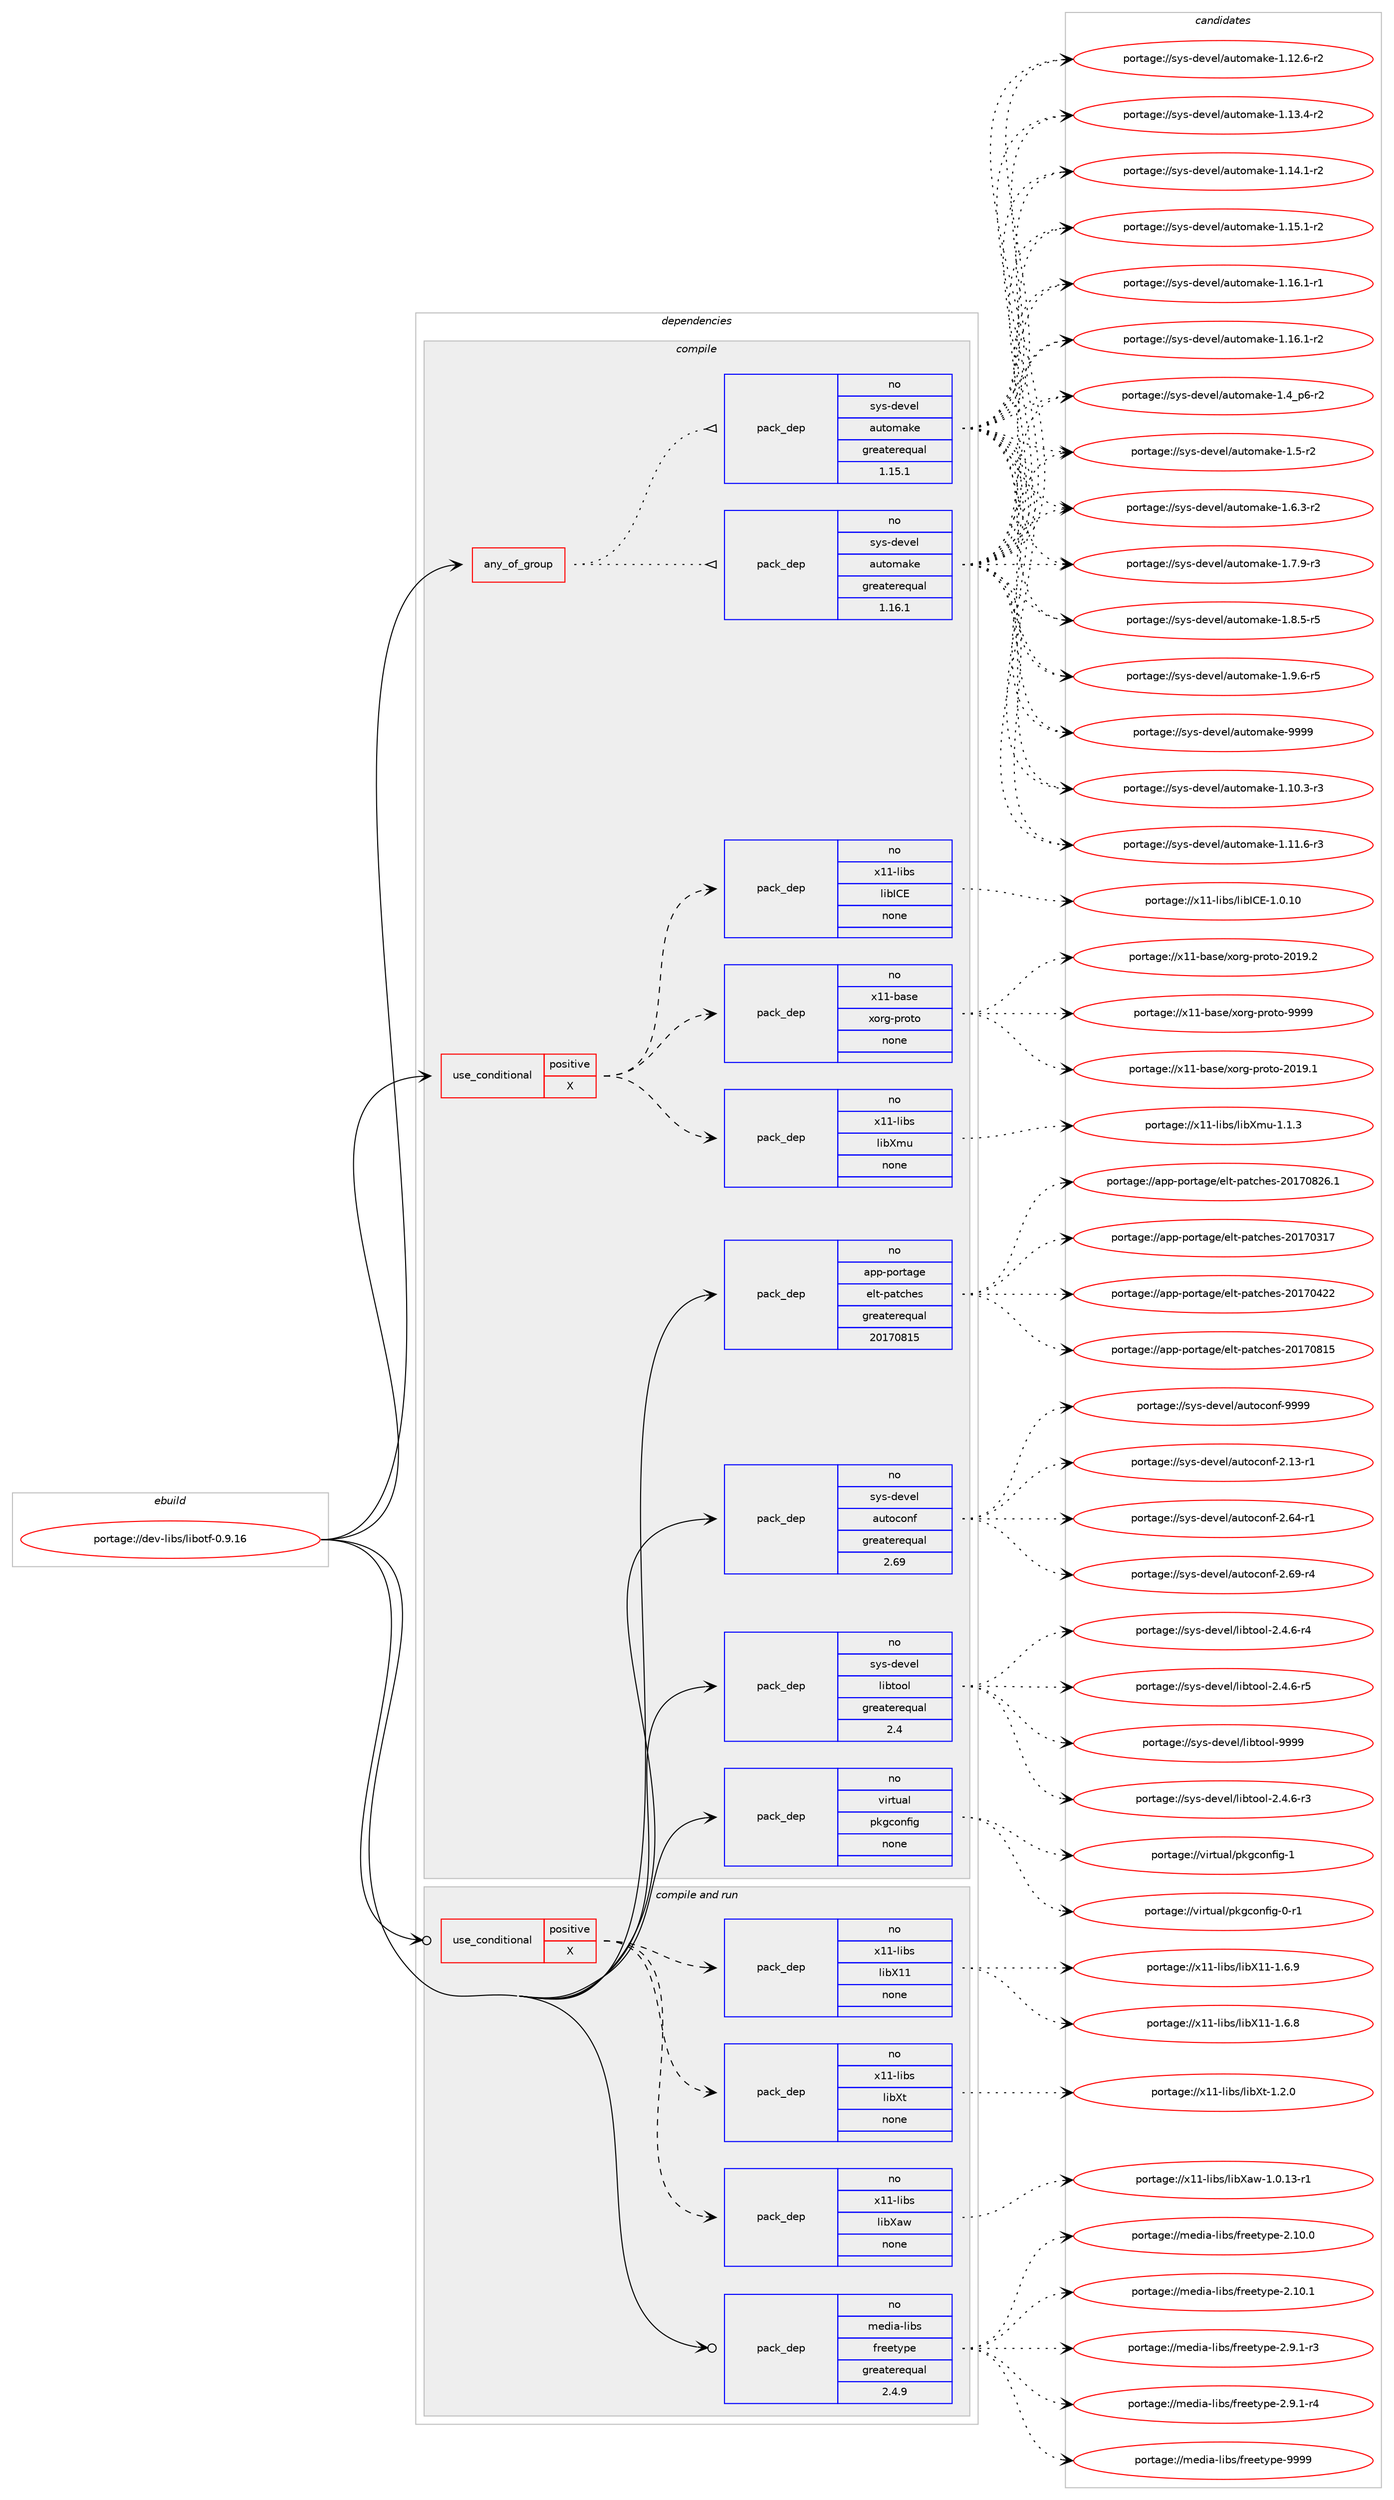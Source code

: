 digraph prolog {

# *************
# Graph options
# *************

newrank=true;
concentrate=true;
compound=true;
graph [rankdir=LR,fontname=Helvetica,fontsize=10,ranksep=1.5];#, ranksep=2.5, nodesep=0.2];
edge  [arrowhead=vee];
node  [fontname=Helvetica,fontsize=10];

# **********
# The ebuild
# **********

subgraph cluster_leftcol {
color=gray;
rank=same;
label=<<i>ebuild</i>>;
id [label="portage://dev-libs/libotf-0.9.16", color=red, width=4, href="../dev-libs/libotf-0.9.16.svg"];
}

# ****************
# The dependencies
# ****************

subgraph cluster_midcol {
color=gray;
label=<<i>dependencies</i>>;
subgraph cluster_compile {
fillcolor="#eeeeee";
style=filled;
label=<<i>compile</i>>;
subgraph any2974 {
dependency101478 [label=<<TABLE BORDER="0" CELLBORDER="1" CELLSPACING="0" CELLPADDING="4"><TR><TD CELLPADDING="10">any_of_group</TD></TR></TABLE>>, shape=none, color=red];subgraph pack77253 {
dependency101479 [label=<<TABLE BORDER="0" CELLBORDER="1" CELLSPACING="0" CELLPADDING="4" WIDTH="220"><TR><TD ROWSPAN="6" CELLPADDING="30">pack_dep</TD></TR><TR><TD WIDTH="110">no</TD></TR><TR><TD>sys-devel</TD></TR><TR><TD>automake</TD></TR><TR><TD>greaterequal</TD></TR><TR><TD>1.16.1</TD></TR></TABLE>>, shape=none, color=blue];
}
dependency101478:e -> dependency101479:w [weight=20,style="dotted",arrowhead="oinv"];
subgraph pack77254 {
dependency101480 [label=<<TABLE BORDER="0" CELLBORDER="1" CELLSPACING="0" CELLPADDING="4" WIDTH="220"><TR><TD ROWSPAN="6" CELLPADDING="30">pack_dep</TD></TR><TR><TD WIDTH="110">no</TD></TR><TR><TD>sys-devel</TD></TR><TR><TD>automake</TD></TR><TR><TD>greaterequal</TD></TR><TR><TD>1.15.1</TD></TR></TABLE>>, shape=none, color=blue];
}
dependency101478:e -> dependency101480:w [weight=20,style="dotted",arrowhead="oinv"];
}
id:e -> dependency101478:w [weight=20,style="solid",arrowhead="vee"];
subgraph cond21192 {
dependency101481 [label=<<TABLE BORDER="0" CELLBORDER="1" CELLSPACING="0" CELLPADDING="4"><TR><TD ROWSPAN="3" CELLPADDING="10">use_conditional</TD></TR><TR><TD>positive</TD></TR><TR><TD>X</TD></TR></TABLE>>, shape=none, color=red];
subgraph pack77255 {
dependency101482 [label=<<TABLE BORDER="0" CELLBORDER="1" CELLSPACING="0" CELLPADDING="4" WIDTH="220"><TR><TD ROWSPAN="6" CELLPADDING="30">pack_dep</TD></TR><TR><TD WIDTH="110">no</TD></TR><TR><TD>x11-base</TD></TR><TR><TD>xorg-proto</TD></TR><TR><TD>none</TD></TR><TR><TD></TD></TR></TABLE>>, shape=none, color=blue];
}
dependency101481:e -> dependency101482:w [weight=20,style="dashed",arrowhead="vee"];
subgraph pack77256 {
dependency101483 [label=<<TABLE BORDER="0" CELLBORDER="1" CELLSPACING="0" CELLPADDING="4" WIDTH="220"><TR><TD ROWSPAN="6" CELLPADDING="30">pack_dep</TD></TR><TR><TD WIDTH="110">no</TD></TR><TR><TD>x11-libs</TD></TR><TR><TD>libICE</TD></TR><TR><TD>none</TD></TR><TR><TD></TD></TR></TABLE>>, shape=none, color=blue];
}
dependency101481:e -> dependency101483:w [weight=20,style="dashed",arrowhead="vee"];
subgraph pack77257 {
dependency101484 [label=<<TABLE BORDER="0" CELLBORDER="1" CELLSPACING="0" CELLPADDING="4" WIDTH="220"><TR><TD ROWSPAN="6" CELLPADDING="30">pack_dep</TD></TR><TR><TD WIDTH="110">no</TD></TR><TR><TD>x11-libs</TD></TR><TR><TD>libXmu</TD></TR><TR><TD>none</TD></TR><TR><TD></TD></TR></TABLE>>, shape=none, color=blue];
}
dependency101481:e -> dependency101484:w [weight=20,style="dashed",arrowhead="vee"];
}
id:e -> dependency101481:w [weight=20,style="solid",arrowhead="vee"];
subgraph pack77258 {
dependency101485 [label=<<TABLE BORDER="0" CELLBORDER="1" CELLSPACING="0" CELLPADDING="4" WIDTH="220"><TR><TD ROWSPAN="6" CELLPADDING="30">pack_dep</TD></TR><TR><TD WIDTH="110">no</TD></TR><TR><TD>app-portage</TD></TR><TR><TD>elt-patches</TD></TR><TR><TD>greaterequal</TD></TR><TR><TD>20170815</TD></TR></TABLE>>, shape=none, color=blue];
}
id:e -> dependency101485:w [weight=20,style="solid",arrowhead="vee"];
subgraph pack77259 {
dependency101486 [label=<<TABLE BORDER="0" CELLBORDER="1" CELLSPACING="0" CELLPADDING="4" WIDTH="220"><TR><TD ROWSPAN="6" CELLPADDING="30">pack_dep</TD></TR><TR><TD WIDTH="110">no</TD></TR><TR><TD>sys-devel</TD></TR><TR><TD>autoconf</TD></TR><TR><TD>greaterequal</TD></TR><TR><TD>2.69</TD></TR></TABLE>>, shape=none, color=blue];
}
id:e -> dependency101486:w [weight=20,style="solid",arrowhead="vee"];
subgraph pack77260 {
dependency101487 [label=<<TABLE BORDER="0" CELLBORDER="1" CELLSPACING="0" CELLPADDING="4" WIDTH="220"><TR><TD ROWSPAN="6" CELLPADDING="30">pack_dep</TD></TR><TR><TD WIDTH="110">no</TD></TR><TR><TD>sys-devel</TD></TR><TR><TD>libtool</TD></TR><TR><TD>greaterequal</TD></TR><TR><TD>2.4</TD></TR></TABLE>>, shape=none, color=blue];
}
id:e -> dependency101487:w [weight=20,style="solid",arrowhead="vee"];
subgraph pack77261 {
dependency101488 [label=<<TABLE BORDER="0" CELLBORDER="1" CELLSPACING="0" CELLPADDING="4" WIDTH="220"><TR><TD ROWSPAN="6" CELLPADDING="30">pack_dep</TD></TR><TR><TD WIDTH="110">no</TD></TR><TR><TD>virtual</TD></TR><TR><TD>pkgconfig</TD></TR><TR><TD>none</TD></TR><TR><TD></TD></TR></TABLE>>, shape=none, color=blue];
}
id:e -> dependency101488:w [weight=20,style="solid",arrowhead="vee"];
}
subgraph cluster_compileandrun {
fillcolor="#eeeeee";
style=filled;
label=<<i>compile and run</i>>;
subgraph cond21193 {
dependency101489 [label=<<TABLE BORDER="0" CELLBORDER="1" CELLSPACING="0" CELLPADDING="4"><TR><TD ROWSPAN="3" CELLPADDING="10">use_conditional</TD></TR><TR><TD>positive</TD></TR><TR><TD>X</TD></TR></TABLE>>, shape=none, color=red];
subgraph pack77262 {
dependency101490 [label=<<TABLE BORDER="0" CELLBORDER="1" CELLSPACING="0" CELLPADDING="4" WIDTH="220"><TR><TD ROWSPAN="6" CELLPADDING="30">pack_dep</TD></TR><TR><TD WIDTH="110">no</TD></TR><TR><TD>x11-libs</TD></TR><TR><TD>libX11</TD></TR><TR><TD>none</TD></TR><TR><TD></TD></TR></TABLE>>, shape=none, color=blue];
}
dependency101489:e -> dependency101490:w [weight=20,style="dashed",arrowhead="vee"];
subgraph pack77263 {
dependency101491 [label=<<TABLE BORDER="0" CELLBORDER="1" CELLSPACING="0" CELLPADDING="4" WIDTH="220"><TR><TD ROWSPAN="6" CELLPADDING="30">pack_dep</TD></TR><TR><TD WIDTH="110">no</TD></TR><TR><TD>x11-libs</TD></TR><TR><TD>libXaw</TD></TR><TR><TD>none</TD></TR><TR><TD></TD></TR></TABLE>>, shape=none, color=blue];
}
dependency101489:e -> dependency101491:w [weight=20,style="dashed",arrowhead="vee"];
subgraph pack77264 {
dependency101492 [label=<<TABLE BORDER="0" CELLBORDER="1" CELLSPACING="0" CELLPADDING="4" WIDTH="220"><TR><TD ROWSPAN="6" CELLPADDING="30">pack_dep</TD></TR><TR><TD WIDTH="110">no</TD></TR><TR><TD>x11-libs</TD></TR><TR><TD>libXt</TD></TR><TR><TD>none</TD></TR><TR><TD></TD></TR></TABLE>>, shape=none, color=blue];
}
dependency101489:e -> dependency101492:w [weight=20,style="dashed",arrowhead="vee"];
}
id:e -> dependency101489:w [weight=20,style="solid",arrowhead="odotvee"];
subgraph pack77265 {
dependency101493 [label=<<TABLE BORDER="0" CELLBORDER="1" CELLSPACING="0" CELLPADDING="4" WIDTH="220"><TR><TD ROWSPAN="6" CELLPADDING="30">pack_dep</TD></TR><TR><TD WIDTH="110">no</TD></TR><TR><TD>media-libs</TD></TR><TR><TD>freetype</TD></TR><TR><TD>greaterequal</TD></TR><TR><TD>2.4.9</TD></TR></TABLE>>, shape=none, color=blue];
}
id:e -> dependency101493:w [weight=20,style="solid",arrowhead="odotvee"];
}
subgraph cluster_run {
fillcolor="#eeeeee";
style=filled;
label=<<i>run</i>>;
}
}

# **************
# The candidates
# **************

subgraph cluster_choices {
rank=same;
color=gray;
label=<<i>candidates</i>>;

subgraph choice77253 {
color=black;
nodesep=1;
choiceportage11512111545100101118101108479711711611110997107101454946494846514511451 [label="portage://sys-devel/automake-1.10.3-r3", color=red, width=4,href="../sys-devel/automake-1.10.3-r3.svg"];
choiceportage11512111545100101118101108479711711611110997107101454946494946544511451 [label="portage://sys-devel/automake-1.11.6-r3", color=red, width=4,href="../sys-devel/automake-1.11.6-r3.svg"];
choiceportage11512111545100101118101108479711711611110997107101454946495046544511450 [label="portage://sys-devel/automake-1.12.6-r2", color=red, width=4,href="../sys-devel/automake-1.12.6-r2.svg"];
choiceportage11512111545100101118101108479711711611110997107101454946495146524511450 [label="portage://sys-devel/automake-1.13.4-r2", color=red, width=4,href="../sys-devel/automake-1.13.4-r2.svg"];
choiceportage11512111545100101118101108479711711611110997107101454946495246494511450 [label="portage://sys-devel/automake-1.14.1-r2", color=red, width=4,href="../sys-devel/automake-1.14.1-r2.svg"];
choiceportage11512111545100101118101108479711711611110997107101454946495346494511450 [label="portage://sys-devel/automake-1.15.1-r2", color=red, width=4,href="../sys-devel/automake-1.15.1-r2.svg"];
choiceportage11512111545100101118101108479711711611110997107101454946495446494511449 [label="portage://sys-devel/automake-1.16.1-r1", color=red, width=4,href="../sys-devel/automake-1.16.1-r1.svg"];
choiceportage11512111545100101118101108479711711611110997107101454946495446494511450 [label="portage://sys-devel/automake-1.16.1-r2", color=red, width=4,href="../sys-devel/automake-1.16.1-r2.svg"];
choiceportage115121115451001011181011084797117116111109971071014549465295112544511450 [label="portage://sys-devel/automake-1.4_p6-r2", color=red, width=4,href="../sys-devel/automake-1.4_p6-r2.svg"];
choiceportage11512111545100101118101108479711711611110997107101454946534511450 [label="portage://sys-devel/automake-1.5-r2", color=red, width=4,href="../sys-devel/automake-1.5-r2.svg"];
choiceportage115121115451001011181011084797117116111109971071014549465446514511450 [label="portage://sys-devel/automake-1.6.3-r2", color=red, width=4,href="../sys-devel/automake-1.6.3-r2.svg"];
choiceportage115121115451001011181011084797117116111109971071014549465546574511451 [label="portage://sys-devel/automake-1.7.9-r3", color=red, width=4,href="../sys-devel/automake-1.7.9-r3.svg"];
choiceportage115121115451001011181011084797117116111109971071014549465646534511453 [label="portage://sys-devel/automake-1.8.5-r5", color=red, width=4,href="../sys-devel/automake-1.8.5-r5.svg"];
choiceportage115121115451001011181011084797117116111109971071014549465746544511453 [label="portage://sys-devel/automake-1.9.6-r5", color=red, width=4,href="../sys-devel/automake-1.9.6-r5.svg"];
choiceportage115121115451001011181011084797117116111109971071014557575757 [label="portage://sys-devel/automake-9999", color=red, width=4,href="../sys-devel/automake-9999.svg"];
dependency101479:e -> choiceportage11512111545100101118101108479711711611110997107101454946494846514511451:w [style=dotted,weight="100"];
dependency101479:e -> choiceportage11512111545100101118101108479711711611110997107101454946494946544511451:w [style=dotted,weight="100"];
dependency101479:e -> choiceportage11512111545100101118101108479711711611110997107101454946495046544511450:w [style=dotted,weight="100"];
dependency101479:e -> choiceportage11512111545100101118101108479711711611110997107101454946495146524511450:w [style=dotted,weight="100"];
dependency101479:e -> choiceportage11512111545100101118101108479711711611110997107101454946495246494511450:w [style=dotted,weight="100"];
dependency101479:e -> choiceportage11512111545100101118101108479711711611110997107101454946495346494511450:w [style=dotted,weight="100"];
dependency101479:e -> choiceportage11512111545100101118101108479711711611110997107101454946495446494511449:w [style=dotted,weight="100"];
dependency101479:e -> choiceportage11512111545100101118101108479711711611110997107101454946495446494511450:w [style=dotted,weight="100"];
dependency101479:e -> choiceportage115121115451001011181011084797117116111109971071014549465295112544511450:w [style=dotted,weight="100"];
dependency101479:e -> choiceportage11512111545100101118101108479711711611110997107101454946534511450:w [style=dotted,weight="100"];
dependency101479:e -> choiceportage115121115451001011181011084797117116111109971071014549465446514511450:w [style=dotted,weight="100"];
dependency101479:e -> choiceportage115121115451001011181011084797117116111109971071014549465546574511451:w [style=dotted,weight="100"];
dependency101479:e -> choiceportage115121115451001011181011084797117116111109971071014549465646534511453:w [style=dotted,weight="100"];
dependency101479:e -> choiceportage115121115451001011181011084797117116111109971071014549465746544511453:w [style=dotted,weight="100"];
dependency101479:e -> choiceportage115121115451001011181011084797117116111109971071014557575757:w [style=dotted,weight="100"];
}
subgraph choice77254 {
color=black;
nodesep=1;
choiceportage11512111545100101118101108479711711611110997107101454946494846514511451 [label="portage://sys-devel/automake-1.10.3-r3", color=red, width=4,href="../sys-devel/automake-1.10.3-r3.svg"];
choiceportage11512111545100101118101108479711711611110997107101454946494946544511451 [label="portage://sys-devel/automake-1.11.6-r3", color=red, width=4,href="../sys-devel/automake-1.11.6-r3.svg"];
choiceportage11512111545100101118101108479711711611110997107101454946495046544511450 [label="portage://sys-devel/automake-1.12.6-r2", color=red, width=4,href="../sys-devel/automake-1.12.6-r2.svg"];
choiceportage11512111545100101118101108479711711611110997107101454946495146524511450 [label="portage://sys-devel/automake-1.13.4-r2", color=red, width=4,href="../sys-devel/automake-1.13.4-r2.svg"];
choiceportage11512111545100101118101108479711711611110997107101454946495246494511450 [label="portage://sys-devel/automake-1.14.1-r2", color=red, width=4,href="../sys-devel/automake-1.14.1-r2.svg"];
choiceportage11512111545100101118101108479711711611110997107101454946495346494511450 [label="portage://sys-devel/automake-1.15.1-r2", color=red, width=4,href="../sys-devel/automake-1.15.1-r2.svg"];
choiceportage11512111545100101118101108479711711611110997107101454946495446494511449 [label="portage://sys-devel/automake-1.16.1-r1", color=red, width=4,href="../sys-devel/automake-1.16.1-r1.svg"];
choiceportage11512111545100101118101108479711711611110997107101454946495446494511450 [label="portage://sys-devel/automake-1.16.1-r2", color=red, width=4,href="../sys-devel/automake-1.16.1-r2.svg"];
choiceportage115121115451001011181011084797117116111109971071014549465295112544511450 [label="portage://sys-devel/automake-1.4_p6-r2", color=red, width=4,href="../sys-devel/automake-1.4_p6-r2.svg"];
choiceportage11512111545100101118101108479711711611110997107101454946534511450 [label="portage://sys-devel/automake-1.5-r2", color=red, width=4,href="../sys-devel/automake-1.5-r2.svg"];
choiceportage115121115451001011181011084797117116111109971071014549465446514511450 [label="portage://sys-devel/automake-1.6.3-r2", color=red, width=4,href="../sys-devel/automake-1.6.3-r2.svg"];
choiceportage115121115451001011181011084797117116111109971071014549465546574511451 [label="portage://sys-devel/automake-1.7.9-r3", color=red, width=4,href="../sys-devel/automake-1.7.9-r3.svg"];
choiceportage115121115451001011181011084797117116111109971071014549465646534511453 [label="portage://sys-devel/automake-1.8.5-r5", color=red, width=4,href="../sys-devel/automake-1.8.5-r5.svg"];
choiceportage115121115451001011181011084797117116111109971071014549465746544511453 [label="portage://sys-devel/automake-1.9.6-r5", color=red, width=4,href="../sys-devel/automake-1.9.6-r5.svg"];
choiceportage115121115451001011181011084797117116111109971071014557575757 [label="portage://sys-devel/automake-9999", color=red, width=4,href="../sys-devel/automake-9999.svg"];
dependency101480:e -> choiceportage11512111545100101118101108479711711611110997107101454946494846514511451:w [style=dotted,weight="100"];
dependency101480:e -> choiceportage11512111545100101118101108479711711611110997107101454946494946544511451:w [style=dotted,weight="100"];
dependency101480:e -> choiceportage11512111545100101118101108479711711611110997107101454946495046544511450:w [style=dotted,weight="100"];
dependency101480:e -> choiceportage11512111545100101118101108479711711611110997107101454946495146524511450:w [style=dotted,weight="100"];
dependency101480:e -> choiceportage11512111545100101118101108479711711611110997107101454946495246494511450:w [style=dotted,weight="100"];
dependency101480:e -> choiceportage11512111545100101118101108479711711611110997107101454946495346494511450:w [style=dotted,weight="100"];
dependency101480:e -> choiceportage11512111545100101118101108479711711611110997107101454946495446494511449:w [style=dotted,weight="100"];
dependency101480:e -> choiceportage11512111545100101118101108479711711611110997107101454946495446494511450:w [style=dotted,weight="100"];
dependency101480:e -> choiceportage115121115451001011181011084797117116111109971071014549465295112544511450:w [style=dotted,weight="100"];
dependency101480:e -> choiceportage11512111545100101118101108479711711611110997107101454946534511450:w [style=dotted,weight="100"];
dependency101480:e -> choiceportage115121115451001011181011084797117116111109971071014549465446514511450:w [style=dotted,weight="100"];
dependency101480:e -> choiceportage115121115451001011181011084797117116111109971071014549465546574511451:w [style=dotted,weight="100"];
dependency101480:e -> choiceportage115121115451001011181011084797117116111109971071014549465646534511453:w [style=dotted,weight="100"];
dependency101480:e -> choiceportage115121115451001011181011084797117116111109971071014549465746544511453:w [style=dotted,weight="100"];
dependency101480:e -> choiceportage115121115451001011181011084797117116111109971071014557575757:w [style=dotted,weight="100"];
}
subgraph choice77255 {
color=black;
nodesep=1;
choiceportage1204949459897115101471201111141034511211411111611145504849574649 [label="portage://x11-base/xorg-proto-2019.1", color=red, width=4,href="../x11-base/xorg-proto-2019.1.svg"];
choiceportage1204949459897115101471201111141034511211411111611145504849574650 [label="portage://x11-base/xorg-proto-2019.2", color=red, width=4,href="../x11-base/xorg-proto-2019.2.svg"];
choiceportage120494945989711510147120111114103451121141111161114557575757 [label="portage://x11-base/xorg-proto-9999", color=red, width=4,href="../x11-base/xorg-proto-9999.svg"];
dependency101482:e -> choiceportage1204949459897115101471201111141034511211411111611145504849574649:w [style=dotted,weight="100"];
dependency101482:e -> choiceportage1204949459897115101471201111141034511211411111611145504849574650:w [style=dotted,weight="100"];
dependency101482:e -> choiceportage120494945989711510147120111114103451121141111161114557575757:w [style=dotted,weight="100"];
}
subgraph choice77256 {
color=black;
nodesep=1;
choiceportage12049494510810598115471081059873676945494648464948 [label="portage://x11-libs/libICE-1.0.10", color=red, width=4,href="../x11-libs/libICE-1.0.10.svg"];
dependency101483:e -> choiceportage12049494510810598115471081059873676945494648464948:w [style=dotted,weight="100"];
}
subgraph choice77257 {
color=black;
nodesep=1;
choiceportage12049494510810598115471081059888109117454946494651 [label="portage://x11-libs/libXmu-1.1.3", color=red, width=4,href="../x11-libs/libXmu-1.1.3.svg"];
dependency101484:e -> choiceportage12049494510810598115471081059888109117454946494651:w [style=dotted,weight="100"];
}
subgraph choice77258 {
color=black;
nodesep=1;
choiceportage97112112451121111141169710310147101108116451129711699104101115455048495548514955 [label="portage://app-portage/elt-patches-20170317", color=red, width=4,href="../app-portage/elt-patches-20170317.svg"];
choiceportage97112112451121111141169710310147101108116451129711699104101115455048495548525050 [label="portage://app-portage/elt-patches-20170422", color=red, width=4,href="../app-portage/elt-patches-20170422.svg"];
choiceportage97112112451121111141169710310147101108116451129711699104101115455048495548564953 [label="portage://app-portage/elt-patches-20170815", color=red, width=4,href="../app-portage/elt-patches-20170815.svg"];
choiceportage971121124511211111411697103101471011081164511297116991041011154550484955485650544649 [label="portage://app-portage/elt-patches-20170826.1", color=red, width=4,href="../app-portage/elt-patches-20170826.1.svg"];
dependency101485:e -> choiceportage97112112451121111141169710310147101108116451129711699104101115455048495548514955:w [style=dotted,weight="100"];
dependency101485:e -> choiceportage97112112451121111141169710310147101108116451129711699104101115455048495548525050:w [style=dotted,weight="100"];
dependency101485:e -> choiceportage97112112451121111141169710310147101108116451129711699104101115455048495548564953:w [style=dotted,weight="100"];
dependency101485:e -> choiceportage971121124511211111411697103101471011081164511297116991041011154550484955485650544649:w [style=dotted,weight="100"];
}
subgraph choice77259 {
color=black;
nodesep=1;
choiceportage1151211154510010111810110847971171161119911111010245504649514511449 [label="portage://sys-devel/autoconf-2.13-r1", color=red, width=4,href="../sys-devel/autoconf-2.13-r1.svg"];
choiceportage1151211154510010111810110847971171161119911111010245504654524511449 [label="portage://sys-devel/autoconf-2.64-r1", color=red, width=4,href="../sys-devel/autoconf-2.64-r1.svg"];
choiceportage1151211154510010111810110847971171161119911111010245504654574511452 [label="portage://sys-devel/autoconf-2.69-r4", color=red, width=4,href="../sys-devel/autoconf-2.69-r4.svg"];
choiceportage115121115451001011181011084797117116111991111101024557575757 [label="portage://sys-devel/autoconf-9999", color=red, width=4,href="../sys-devel/autoconf-9999.svg"];
dependency101486:e -> choiceportage1151211154510010111810110847971171161119911111010245504649514511449:w [style=dotted,weight="100"];
dependency101486:e -> choiceportage1151211154510010111810110847971171161119911111010245504654524511449:w [style=dotted,weight="100"];
dependency101486:e -> choiceportage1151211154510010111810110847971171161119911111010245504654574511452:w [style=dotted,weight="100"];
dependency101486:e -> choiceportage115121115451001011181011084797117116111991111101024557575757:w [style=dotted,weight="100"];
}
subgraph choice77260 {
color=black;
nodesep=1;
choiceportage1151211154510010111810110847108105981161111111084550465246544511451 [label="portage://sys-devel/libtool-2.4.6-r3", color=red, width=4,href="../sys-devel/libtool-2.4.6-r3.svg"];
choiceportage1151211154510010111810110847108105981161111111084550465246544511452 [label="portage://sys-devel/libtool-2.4.6-r4", color=red, width=4,href="../sys-devel/libtool-2.4.6-r4.svg"];
choiceportage1151211154510010111810110847108105981161111111084550465246544511453 [label="portage://sys-devel/libtool-2.4.6-r5", color=red, width=4,href="../sys-devel/libtool-2.4.6-r5.svg"];
choiceportage1151211154510010111810110847108105981161111111084557575757 [label="portage://sys-devel/libtool-9999", color=red, width=4,href="../sys-devel/libtool-9999.svg"];
dependency101487:e -> choiceportage1151211154510010111810110847108105981161111111084550465246544511451:w [style=dotted,weight="100"];
dependency101487:e -> choiceportage1151211154510010111810110847108105981161111111084550465246544511452:w [style=dotted,weight="100"];
dependency101487:e -> choiceportage1151211154510010111810110847108105981161111111084550465246544511453:w [style=dotted,weight="100"];
dependency101487:e -> choiceportage1151211154510010111810110847108105981161111111084557575757:w [style=dotted,weight="100"];
}
subgraph choice77261 {
color=black;
nodesep=1;
choiceportage11810511411611797108471121071039911111010210510345484511449 [label="portage://virtual/pkgconfig-0-r1", color=red, width=4,href="../virtual/pkgconfig-0-r1.svg"];
choiceportage1181051141161179710847112107103991111101021051034549 [label="portage://virtual/pkgconfig-1", color=red, width=4,href="../virtual/pkgconfig-1.svg"];
dependency101488:e -> choiceportage11810511411611797108471121071039911111010210510345484511449:w [style=dotted,weight="100"];
dependency101488:e -> choiceportage1181051141161179710847112107103991111101021051034549:w [style=dotted,weight="100"];
}
subgraph choice77262 {
color=black;
nodesep=1;
choiceportage120494945108105981154710810598884949454946544656 [label="portage://x11-libs/libX11-1.6.8", color=red, width=4,href="../x11-libs/libX11-1.6.8.svg"];
choiceportage120494945108105981154710810598884949454946544657 [label="portage://x11-libs/libX11-1.6.9", color=red, width=4,href="../x11-libs/libX11-1.6.9.svg"];
dependency101490:e -> choiceportage120494945108105981154710810598884949454946544656:w [style=dotted,weight="100"];
dependency101490:e -> choiceportage120494945108105981154710810598884949454946544657:w [style=dotted,weight="100"];
}
subgraph choice77263 {
color=black;
nodesep=1;
choiceportage1204949451081059811547108105988897119454946484649514511449 [label="portage://x11-libs/libXaw-1.0.13-r1", color=red, width=4,href="../x11-libs/libXaw-1.0.13-r1.svg"];
dependency101491:e -> choiceportage1204949451081059811547108105988897119454946484649514511449:w [style=dotted,weight="100"];
}
subgraph choice77264 {
color=black;
nodesep=1;
choiceportage12049494510810598115471081059888116454946504648 [label="portage://x11-libs/libXt-1.2.0", color=red, width=4,href="../x11-libs/libXt-1.2.0.svg"];
dependency101492:e -> choiceportage12049494510810598115471081059888116454946504648:w [style=dotted,weight="100"];
}
subgraph choice77265 {
color=black;
nodesep=1;
choiceportage1091011001059745108105981154710211410110111612111210145504649484648 [label="portage://media-libs/freetype-2.10.0", color=red, width=4,href="../media-libs/freetype-2.10.0.svg"];
choiceportage1091011001059745108105981154710211410110111612111210145504649484649 [label="portage://media-libs/freetype-2.10.1", color=red, width=4,href="../media-libs/freetype-2.10.1.svg"];
choiceportage109101100105974510810598115471021141011011161211121014550465746494511451 [label="portage://media-libs/freetype-2.9.1-r3", color=red, width=4,href="../media-libs/freetype-2.9.1-r3.svg"];
choiceportage109101100105974510810598115471021141011011161211121014550465746494511452 [label="portage://media-libs/freetype-2.9.1-r4", color=red, width=4,href="../media-libs/freetype-2.9.1-r4.svg"];
choiceportage109101100105974510810598115471021141011011161211121014557575757 [label="portage://media-libs/freetype-9999", color=red, width=4,href="../media-libs/freetype-9999.svg"];
dependency101493:e -> choiceportage1091011001059745108105981154710211410110111612111210145504649484648:w [style=dotted,weight="100"];
dependency101493:e -> choiceportage1091011001059745108105981154710211410110111612111210145504649484649:w [style=dotted,weight="100"];
dependency101493:e -> choiceportage109101100105974510810598115471021141011011161211121014550465746494511451:w [style=dotted,weight="100"];
dependency101493:e -> choiceportage109101100105974510810598115471021141011011161211121014550465746494511452:w [style=dotted,weight="100"];
dependency101493:e -> choiceportage109101100105974510810598115471021141011011161211121014557575757:w [style=dotted,weight="100"];
}
}

}
